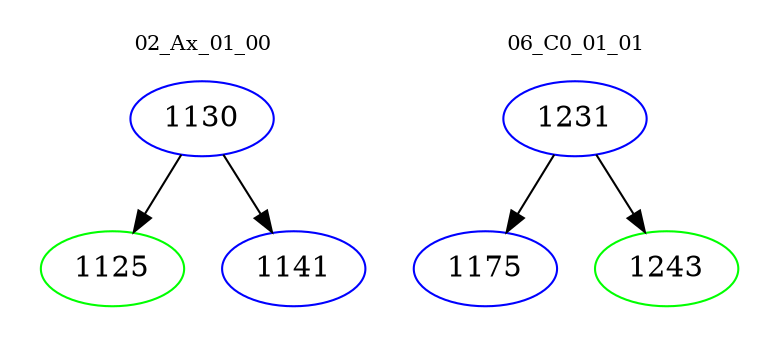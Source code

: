 digraph{
subgraph cluster_0 {
color = white
label = "02_Ax_01_00";
fontsize=10;
T0_1130 [label="1130", color="blue"]
T0_1130 -> T0_1125 [color="black"]
T0_1125 [label="1125", color="green"]
T0_1130 -> T0_1141 [color="black"]
T0_1141 [label="1141", color="blue"]
}
subgraph cluster_1 {
color = white
label = "06_C0_01_01";
fontsize=10;
T1_1231 [label="1231", color="blue"]
T1_1231 -> T1_1175 [color="black"]
T1_1175 [label="1175", color="blue"]
T1_1231 -> T1_1243 [color="black"]
T1_1243 [label="1243", color="green"]
}
}
